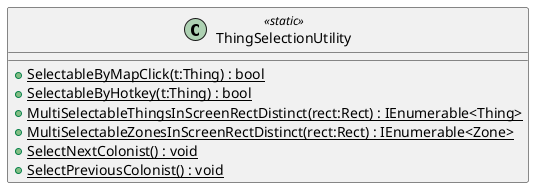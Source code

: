 @startuml
class ThingSelectionUtility <<static>> {
    + {static} SelectableByMapClick(t:Thing) : bool
    + {static} SelectableByHotkey(t:Thing) : bool
    + {static} MultiSelectableThingsInScreenRectDistinct(rect:Rect) : IEnumerable<Thing>
    + {static} MultiSelectableZonesInScreenRectDistinct(rect:Rect) : IEnumerable<Zone>
    + {static} SelectNextColonist() : void
    + {static} SelectPreviousColonist() : void
}
@enduml
